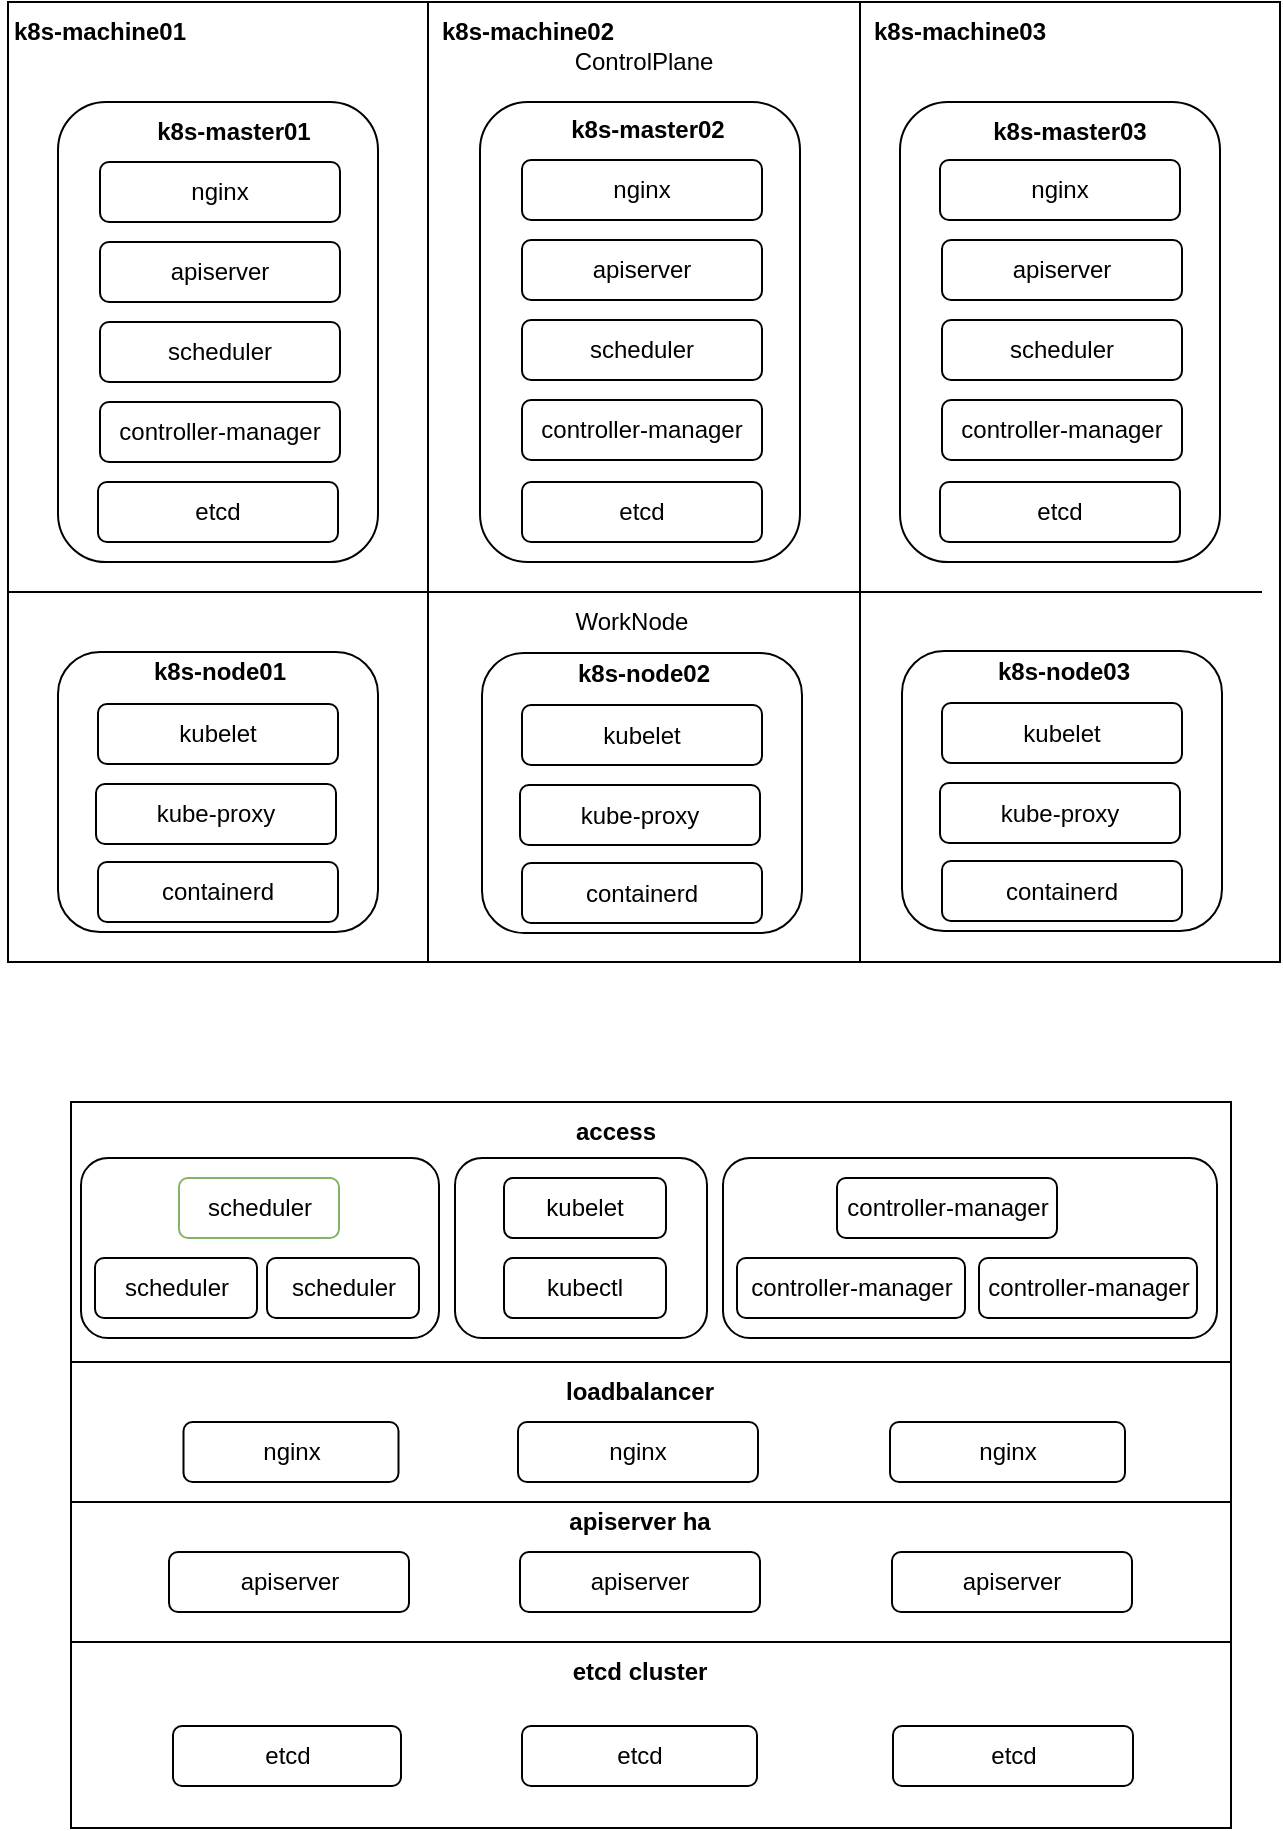<mxfile version="13.5.7" type="github">
  <diagram id="P1mq1N7akYFhdibZ3TWp" name="Page-1">
    <mxGraphModel dx="1422" dy="762" grid="1" gridSize="10" guides="1" tooltips="1" connect="1" arrows="1" fold="1" page="1" pageScale="1" pageWidth="827" pageHeight="1169" math="0" shadow="0">
      <root>
        <mxCell id="0" />
        <mxCell id="1" parent="0" />
        <mxCell id="DYGcpya1Go8vzDIOZUxl-169" value="" style="rounded=0;whiteSpace=wrap;html=1;glass=0;strokeColor=#000000;fillColor=none;" vertex="1" parent="1">
          <mxGeometry x="155.5" y="890" width="580" height="140" as="geometry" />
        </mxCell>
        <mxCell id="DYGcpya1Go8vzDIOZUxl-159" value="" style="rounded=0;whiteSpace=wrap;html=1;glass=0;strokeColor=#000000;fillColor=none;" vertex="1" parent="1">
          <mxGeometry x="155.5" y="1030" width="580" height="93" as="geometry" />
        </mxCell>
        <mxCell id="DYGcpya1Go8vzDIOZUxl-164" value="" style="rounded=0;whiteSpace=wrap;html=1;glass=0;strokeColor=#000000;fillColor=none;" vertex="1" parent="1">
          <mxGeometry x="155.5" y="760" width="580" height="130" as="geometry" />
        </mxCell>
        <mxCell id="DYGcpya1Go8vzDIOZUxl-155" value="" style="rounded=1;whiteSpace=wrap;html=1;glass=0;strokeColor=#000000;fillColor=none;" vertex="1" parent="1">
          <mxGeometry x="481.5" y="788" width="247" height="90" as="geometry" />
        </mxCell>
        <mxCell id="DYGcpya1Go8vzDIOZUxl-154" value="" style="rounded=1;whiteSpace=wrap;html=1;glass=0;strokeColor=#000000;fillColor=none;" vertex="1" parent="1">
          <mxGeometry x="160.5" y="788" width="179" height="90" as="geometry" />
        </mxCell>
        <mxCell id="DYGcpya1Go8vzDIOZUxl-49" value="" style="rounded=0;whiteSpace=wrap;html=1;glass=0;" vertex="1" parent="1">
          <mxGeometry x="334" y="210" width="216" height="480" as="geometry" />
        </mxCell>
        <mxCell id="DYGcpya1Go8vzDIOZUxl-48" value="" style="rounded=0;whiteSpace=wrap;html=1;glass=0;" vertex="1" parent="1">
          <mxGeometry x="124" y="210" width="210" height="480" as="geometry" />
        </mxCell>
        <mxCell id="DYGcpya1Go8vzDIOZUxl-50" value="" style="rounded=0;whiteSpace=wrap;html=1;glass=0;" vertex="1" parent="1">
          <mxGeometry x="550" y="210" width="210" height="480" as="geometry" />
        </mxCell>
        <mxCell id="DYGcpya1Go8vzDIOZUxl-117" value="" style="group" vertex="1" connectable="0" parent="1">
          <mxGeometry x="571" y="529.5" width="160" height="145" as="geometry" />
        </mxCell>
        <mxCell id="DYGcpya1Go8vzDIOZUxl-116" value="" style="group" vertex="1" connectable="0" parent="DYGcpya1Go8vzDIOZUxl-117">
          <mxGeometry width="160" height="145" as="geometry" />
        </mxCell>
        <mxCell id="DYGcpya1Go8vzDIOZUxl-69" value="" style="rounded=1;whiteSpace=wrap;html=1;glass=0;" vertex="1" parent="DYGcpya1Go8vzDIOZUxl-116">
          <mxGeometry y="5.0" width="160" height="140.0" as="geometry" />
        </mxCell>
        <mxCell id="DYGcpya1Go8vzDIOZUxl-70" value="kubelet" style="rounded=1;whiteSpace=wrap;html=1;" vertex="1" parent="DYGcpya1Go8vzDIOZUxl-116">
          <mxGeometry x="20" y="31.0" width="120" height="30.0" as="geometry" />
        </mxCell>
        <mxCell id="DYGcpya1Go8vzDIOZUxl-71" value="kube-proxy" style="rounded=1;whiteSpace=wrap;html=1;" vertex="1" parent="DYGcpya1Go8vzDIOZUxl-116">
          <mxGeometry x="19" y="71.0" width="120" height="30.0" as="geometry" />
        </mxCell>
        <mxCell id="DYGcpya1Go8vzDIOZUxl-72" value="&lt;b&gt;k8s-node03&lt;/b&gt;" style="text;html=1;strokeColor=none;fillColor=none;align=center;verticalAlign=middle;whiteSpace=wrap;rounded=0;" vertex="1" parent="DYGcpya1Go8vzDIOZUxl-116">
          <mxGeometry x="31" width="100" height="30.0" as="geometry" />
        </mxCell>
        <mxCell id="DYGcpya1Go8vzDIOZUxl-73" value="containerd" style="rounded=1;whiteSpace=wrap;html=1;" vertex="1" parent="DYGcpya1Go8vzDIOZUxl-116">
          <mxGeometry x="20" y="110.0" width="120" height="30.0" as="geometry" />
        </mxCell>
        <mxCell id="DYGcpya1Go8vzDIOZUxl-119" value="" style="group" vertex="1" connectable="0" parent="1">
          <mxGeometry x="361" y="530.5" width="160" height="145" as="geometry" />
        </mxCell>
        <mxCell id="DYGcpya1Go8vzDIOZUxl-64" value="" style="rounded=1;whiteSpace=wrap;html=1;glass=0;" vertex="1" parent="DYGcpya1Go8vzDIOZUxl-119">
          <mxGeometry y="5.0" width="160" height="140.0" as="geometry" />
        </mxCell>
        <mxCell id="DYGcpya1Go8vzDIOZUxl-65" value="kubelet" style="rounded=1;whiteSpace=wrap;html=1;" vertex="1" parent="DYGcpya1Go8vzDIOZUxl-119">
          <mxGeometry x="20" y="31.0" width="120" height="30.0" as="geometry" />
        </mxCell>
        <mxCell id="DYGcpya1Go8vzDIOZUxl-66" value="kube-proxy" style="rounded=1;whiteSpace=wrap;html=1;" vertex="1" parent="DYGcpya1Go8vzDIOZUxl-119">
          <mxGeometry x="19" y="71.0" width="120" height="30.0" as="geometry" />
        </mxCell>
        <mxCell id="DYGcpya1Go8vzDIOZUxl-67" value="&lt;b&gt;k8s-node02&lt;/b&gt;" style="text;html=1;strokeColor=none;fillColor=none;align=center;verticalAlign=middle;whiteSpace=wrap;rounded=0;" vertex="1" parent="DYGcpya1Go8vzDIOZUxl-119">
          <mxGeometry x="31" width="100" height="30.0" as="geometry" />
        </mxCell>
        <mxCell id="DYGcpya1Go8vzDIOZUxl-68" value="containerd" style="rounded=1;whiteSpace=wrap;html=1;" vertex="1" parent="DYGcpya1Go8vzDIOZUxl-119">
          <mxGeometry x="20" y="110.0" width="120" height="30.0" as="geometry" />
        </mxCell>
        <mxCell id="DYGcpya1Go8vzDIOZUxl-120" value="" style="group" vertex="1" connectable="0" parent="1">
          <mxGeometry x="149" y="530" width="160" height="145" as="geometry" />
        </mxCell>
        <mxCell id="DYGcpya1Go8vzDIOZUxl-28" value="" style="rounded=1;whiteSpace=wrap;html=1;glass=0;" vertex="1" parent="DYGcpya1Go8vzDIOZUxl-120">
          <mxGeometry y="5.0" width="160" height="140.0" as="geometry" />
        </mxCell>
        <mxCell id="DYGcpya1Go8vzDIOZUxl-6" value="kubelet" style="rounded=1;whiteSpace=wrap;html=1;" vertex="1" parent="DYGcpya1Go8vzDIOZUxl-120">
          <mxGeometry x="20" y="31.0" width="120" height="30.0" as="geometry" />
        </mxCell>
        <mxCell id="DYGcpya1Go8vzDIOZUxl-29" value="kube-proxy" style="rounded=1;whiteSpace=wrap;html=1;" vertex="1" parent="DYGcpya1Go8vzDIOZUxl-120">
          <mxGeometry x="19" y="71.0" width="120" height="30.0" as="geometry" />
        </mxCell>
        <mxCell id="DYGcpya1Go8vzDIOZUxl-31" value="&lt;b&gt;k8s-node01&lt;/b&gt;" style="text;html=1;strokeColor=none;fillColor=none;align=center;verticalAlign=middle;whiteSpace=wrap;rounded=0;" vertex="1" parent="DYGcpya1Go8vzDIOZUxl-120">
          <mxGeometry x="31" width="100" height="30.0" as="geometry" />
        </mxCell>
        <mxCell id="DYGcpya1Go8vzDIOZUxl-61" value="containerd" style="rounded=1;whiteSpace=wrap;html=1;" vertex="1" parent="DYGcpya1Go8vzDIOZUxl-120">
          <mxGeometry x="20" y="110.0" width="120" height="30.0" as="geometry" />
        </mxCell>
        <mxCell id="DYGcpya1Go8vzDIOZUxl-130" value="WorkNode" style="text;html=1;strokeColor=none;fillColor=none;align=center;verticalAlign=middle;whiteSpace=wrap;rounded=0;glass=0;" vertex="1" parent="1">
          <mxGeometry x="385.5" y="500" width="100" height="40.0" as="geometry" />
        </mxCell>
        <mxCell id="DYGcpya1Go8vzDIOZUxl-131" value="" style="group;" vertex="1" connectable="0" parent="1">
          <mxGeometry x="120" y="210" width="631" height="295.0" as="geometry" />
        </mxCell>
        <mxCell id="DYGcpya1Go8vzDIOZUxl-51" value="&lt;b&gt;k8s-machine01&lt;/b&gt;" style="text;html=1;align=center;verticalAlign=middle;whiteSpace=wrap;rounded=0;" vertex="1" parent="DYGcpya1Go8vzDIOZUxl-131">
          <mxGeometry width="100" height="30.0" as="geometry" />
        </mxCell>
        <mxCell id="DYGcpya1Go8vzDIOZUxl-52" value="&lt;b&gt;k8s-machine02&lt;/b&gt;" style="text;html=1;align=center;verticalAlign=middle;whiteSpace=wrap;rounded=0;" vertex="1" parent="DYGcpya1Go8vzDIOZUxl-131">
          <mxGeometry x="214" width="100" height="30.0" as="geometry" />
        </mxCell>
        <mxCell id="DYGcpya1Go8vzDIOZUxl-53" value="&lt;b&gt;k8s-machine03&lt;/b&gt;" style="text;html=1;align=center;verticalAlign=middle;whiteSpace=wrap;rounded=0;" vertex="1" parent="DYGcpya1Go8vzDIOZUxl-131">
          <mxGeometry x="430" width="100" height="30.0" as="geometry" />
        </mxCell>
        <mxCell id="DYGcpya1Go8vzDIOZUxl-118" value="" style="group;" vertex="1" connectable="0" parent="DYGcpya1Go8vzDIOZUxl-131">
          <mxGeometry x="450" y="50" width="160" height="230.0" as="geometry" />
        </mxCell>
        <mxCell id="DYGcpya1Go8vzDIOZUxl-20" value="" style="rounded=1;whiteSpace=wrap;html=1;" vertex="1" parent="DYGcpya1Go8vzDIOZUxl-118">
          <mxGeometry width="160" height="230.0" as="geometry" />
        </mxCell>
        <mxCell id="DYGcpya1Go8vzDIOZUxl-24" value="&lt;b&gt;k8s-master03&lt;/b&gt;" style="text;html=1;align=center;verticalAlign=middle;whiteSpace=wrap;rounded=0;" vertex="1" parent="DYGcpya1Go8vzDIOZUxl-118">
          <mxGeometry x="35" width="100" height="29.0" as="geometry" />
        </mxCell>
        <mxCell id="DYGcpya1Go8vzDIOZUxl-21" value="scheduler" style="rounded=1;whiteSpace=wrap;html=1;" vertex="1" parent="DYGcpya1Go8vzDIOZUxl-118">
          <mxGeometry x="21" y="109.0" width="120" height="30.0" as="geometry" />
        </mxCell>
        <mxCell id="DYGcpya1Go8vzDIOZUxl-22" value="controller-manager" style="rounded=1;whiteSpace=wrap;html=1;" vertex="1" parent="DYGcpya1Go8vzDIOZUxl-118">
          <mxGeometry x="21" y="149" width="120" height="30.0" as="geometry" />
        </mxCell>
        <mxCell id="DYGcpya1Go8vzDIOZUxl-23" value="apiserver" style="rounded=1;whiteSpace=wrap;html=1;" vertex="1" parent="DYGcpya1Go8vzDIOZUxl-118">
          <mxGeometry x="21" y="69.0" width="120" height="30.0" as="geometry" />
        </mxCell>
        <mxCell id="DYGcpya1Go8vzDIOZUxl-27" value="nginx" style="rounded=1;whiteSpace=wrap;html=1;" vertex="1" parent="DYGcpya1Go8vzDIOZUxl-118">
          <mxGeometry x="20" y="29.0" width="120" height="30.0" as="geometry" />
        </mxCell>
        <mxCell id="DYGcpya1Go8vzDIOZUxl-56" value="etcd" style="rounded=1;whiteSpace=wrap;html=1;" vertex="1" parent="DYGcpya1Go8vzDIOZUxl-118">
          <mxGeometry x="20" y="190.0" width="120" height="30.0" as="geometry" />
        </mxCell>
        <mxCell id="DYGcpya1Go8vzDIOZUxl-121" value="" style="group;" vertex="1" connectable="0" parent="DYGcpya1Go8vzDIOZUxl-131">
          <mxGeometry x="29" y="50" width="160" height="230.0" as="geometry" />
        </mxCell>
        <mxCell id="DYGcpya1Go8vzDIOZUxl-10" value="" style="rounded=1;whiteSpace=wrap;html=1;glass=0;" vertex="1" parent="DYGcpya1Go8vzDIOZUxl-121">
          <mxGeometry width="160" height="230.0" as="geometry" />
        </mxCell>
        <mxCell id="DYGcpya1Go8vzDIOZUxl-1" value="scheduler" style="rounded=1;whiteSpace=wrap;html=1;" vertex="1" parent="DYGcpya1Go8vzDIOZUxl-121">
          <mxGeometry x="21" y="110.0" width="120" height="30.0" as="geometry" />
        </mxCell>
        <mxCell id="DYGcpya1Go8vzDIOZUxl-2" value="controller-manager" style="rounded=1;whiteSpace=wrap;html=1;" vertex="1" parent="DYGcpya1Go8vzDIOZUxl-121">
          <mxGeometry x="21" y="150.0" width="120" height="30.0" as="geometry" />
        </mxCell>
        <mxCell id="DYGcpya1Go8vzDIOZUxl-3" value="apiserver" style="rounded=1;whiteSpace=wrap;html=1;" vertex="1" parent="DYGcpya1Go8vzDIOZUxl-121">
          <mxGeometry x="21" y="70.0" width="120" height="30.0" as="geometry" />
        </mxCell>
        <mxCell id="DYGcpya1Go8vzDIOZUxl-12" value="&lt;b&gt;k8s-master01&lt;/b&gt;" style="text;html=1;align=center;verticalAlign=middle;whiteSpace=wrap;rounded=0;" vertex="1" parent="DYGcpya1Go8vzDIOZUxl-121">
          <mxGeometry x="38" width="100" height="30.0" as="geometry" />
        </mxCell>
        <mxCell id="DYGcpya1Go8vzDIOZUxl-25" value="nginx" style="rounded=1;whiteSpace=wrap;html=1;" vertex="1" parent="DYGcpya1Go8vzDIOZUxl-121">
          <mxGeometry x="21" y="30.0" width="120" height="30.0" as="geometry" />
        </mxCell>
        <mxCell id="DYGcpya1Go8vzDIOZUxl-54" value="etcd" style="rounded=1;whiteSpace=wrap;html=1;" vertex="1" parent="DYGcpya1Go8vzDIOZUxl-121">
          <mxGeometry x="20" y="190.0" width="120" height="30.0" as="geometry" />
        </mxCell>
        <mxCell id="DYGcpya1Go8vzDIOZUxl-122" value="" style="group;" vertex="1" connectable="0" parent="DYGcpya1Go8vzDIOZUxl-131">
          <mxGeometry x="240" y="49" width="160" height="231.0" as="geometry" />
        </mxCell>
        <mxCell id="DYGcpya1Go8vzDIOZUxl-15" value="" style="rounded=1;whiteSpace=wrap;html=1;" vertex="1" parent="DYGcpya1Go8vzDIOZUxl-122">
          <mxGeometry y="1.0" width="160" height="230.0" as="geometry" />
        </mxCell>
        <mxCell id="DYGcpya1Go8vzDIOZUxl-16" value="scheduler" style="rounded=1;whiteSpace=wrap;html=1;" vertex="1" parent="DYGcpya1Go8vzDIOZUxl-122">
          <mxGeometry x="21" y="110.0" width="120" height="30.0" as="geometry" />
        </mxCell>
        <mxCell id="DYGcpya1Go8vzDIOZUxl-17" value="controller-manager" style="rounded=1;whiteSpace=wrap;html=1;" vertex="1" parent="DYGcpya1Go8vzDIOZUxl-122">
          <mxGeometry x="21" y="150.0" width="120" height="30.0" as="geometry" />
        </mxCell>
        <mxCell id="DYGcpya1Go8vzDIOZUxl-18" value="apiserver" style="rounded=1;whiteSpace=wrap;html=1;" vertex="1" parent="DYGcpya1Go8vzDIOZUxl-122">
          <mxGeometry x="21" y="70.0" width="120" height="30.0" as="geometry" />
        </mxCell>
        <mxCell id="DYGcpya1Go8vzDIOZUxl-19" value="&lt;b&gt;k8s-master02&lt;/b&gt;" style="text;html=1;align=center;verticalAlign=middle;whiteSpace=wrap;rounded=0;" vertex="1" parent="DYGcpya1Go8vzDIOZUxl-122">
          <mxGeometry x="34" width="100" height="30.0" as="geometry" />
        </mxCell>
        <mxCell id="DYGcpya1Go8vzDIOZUxl-26" value="nginx" style="rounded=1;whiteSpace=wrap;html=1;" vertex="1" parent="DYGcpya1Go8vzDIOZUxl-122">
          <mxGeometry x="21" y="30.0" width="120" height="30.0" as="geometry" />
        </mxCell>
        <mxCell id="DYGcpya1Go8vzDIOZUxl-55" value="etcd" style="rounded=1;whiteSpace=wrap;html=1;" vertex="1" parent="DYGcpya1Go8vzDIOZUxl-122">
          <mxGeometry x="21" y="191.0" width="120" height="30.0" as="geometry" />
        </mxCell>
        <mxCell id="DYGcpya1Go8vzDIOZUxl-128" style="rounded=0;orthogonalLoop=1;jettySize=auto;html=1;exitX=0;exitY=0.5;exitDx=0;exitDy=0;entryX=1;entryY=0.5;entryDx=0;entryDy=0;endArrow=none;endFill=0;" edge="1" parent="DYGcpya1Go8vzDIOZUxl-131">
          <mxGeometry relative="1" as="geometry">
            <mxPoint x="4" y="295.0" as="sourcePoint" />
            <mxPoint x="631" y="295.0" as="targetPoint" />
          </mxGeometry>
        </mxCell>
        <mxCell id="DYGcpya1Go8vzDIOZUxl-129" value="ControlPlane" style="text;html=1;align=center;verticalAlign=middle;whiteSpace=wrap;rounded=0;glass=0;" vertex="1" parent="DYGcpya1Go8vzDIOZUxl-131">
          <mxGeometry x="272" y="10" width="100" height="40.0" as="geometry" />
        </mxCell>
        <mxCell id="DYGcpya1Go8vzDIOZUxl-139" value="controller-manager" style="rounded=1;whiteSpace=wrap;html=1;fillColor=none;" vertex="1" parent="1">
          <mxGeometry x="538.5" y="798" width="110" height="30" as="geometry" />
        </mxCell>
        <mxCell id="DYGcpya1Go8vzDIOZUxl-140" value="apiserver" style="rounded=1;whiteSpace=wrap;html=1;" vertex="1" parent="1">
          <mxGeometry x="204.5" y="985" width="120" height="30" as="geometry" />
        </mxCell>
        <mxCell id="DYGcpya1Go8vzDIOZUxl-141" value="apiserver" style="rounded=1;whiteSpace=wrap;html=1;fillColor=none;" vertex="1" parent="1">
          <mxGeometry x="380" y="985" width="120" height="30" as="geometry" />
        </mxCell>
        <mxCell id="DYGcpya1Go8vzDIOZUxl-142" value="apiserver" style="rounded=1;whiteSpace=wrap;html=1;" vertex="1" parent="1">
          <mxGeometry x="566" y="985" width="120" height="30" as="geometry" />
        </mxCell>
        <mxCell id="DYGcpya1Go8vzDIOZUxl-143" value="nginx" style="rounded=1;whiteSpace=wrap;html=1;" vertex="1" parent="1">
          <mxGeometry x="211.75" y="920" width="107.5" height="30" as="geometry" />
        </mxCell>
        <mxCell id="DYGcpya1Go8vzDIOZUxl-144" value="nginx" style="rounded=1;whiteSpace=wrap;html=1;fillColor=none;" vertex="1" parent="1">
          <mxGeometry x="379" y="920" width="120" height="30" as="geometry" />
        </mxCell>
        <mxCell id="DYGcpya1Go8vzDIOZUxl-145" value="nginx" style="rounded=1;whiteSpace=wrap;html=1;" vertex="1" parent="1">
          <mxGeometry x="565" y="920" width="117.5" height="30" as="geometry" />
        </mxCell>
        <mxCell id="DYGcpya1Go8vzDIOZUxl-149" value="scheduler" style="rounded=1;whiteSpace=wrap;html=1;" vertex="1" parent="1">
          <mxGeometry x="167.5" y="838" width="81" height="30" as="geometry" />
        </mxCell>
        <mxCell id="DYGcpya1Go8vzDIOZUxl-150" value="scheduler" style="rounded=1;whiteSpace=wrap;html=1;" vertex="1" parent="1">
          <mxGeometry x="253.5" y="838" width="76" height="30" as="geometry" />
        </mxCell>
        <mxCell id="DYGcpya1Go8vzDIOZUxl-151" value="scheduler" style="rounded=1;whiteSpace=wrap;html=1;strokeColor=#82b366;fillColor=none;" vertex="1" parent="1">
          <mxGeometry x="209.5" y="798" width="80" height="30" as="geometry" />
        </mxCell>
        <mxCell id="DYGcpya1Go8vzDIOZUxl-152" value="controller-manager" style="rounded=1;whiteSpace=wrap;html=1;" vertex="1" parent="1">
          <mxGeometry x="488.5" y="838" width="114" height="30" as="geometry" />
        </mxCell>
        <mxCell id="DYGcpya1Go8vzDIOZUxl-153" value="controller-manager" style="rounded=1;whiteSpace=wrap;html=1;" vertex="1" parent="1">
          <mxGeometry x="609.5" y="838" width="109" height="30" as="geometry" />
        </mxCell>
        <mxCell id="DYGcpya1Go8vzDIOZUxl-156" value="etcd" style="rounded=1;whiteSpace=wrap;html=1;" vertex="1" parent="1">
          <mxGeometry x="206.5" y="1072" width="114" height="30" as="geometry" />
        </mxCell>
        <mxCell id="DYGcpya1Go8vzDIOZUxl-157" value="etcd" style="rounded=1;whiteSpace=wrap;html=1;fillColor=none;" vertex="1" parent="1">
          <mxGeometry x="381" y="1072" width="117.5" height="30" as="geometry" />
        </mxCell>
        <mxCell id="DYGcpya1Go8vzDIOZUxl-158" value="etcd" style="rounded=1;whiteSpace=wrap;html=1;" vertex="1" parent="1">
          <mxGeometry x="566.5" y="1072" width="120" height="30" as="geometry" />
        </mxCell>
        <mxCell id="DYGcpya1Go8vzDIOZUxl-160" value="&lt;b&gt;etcd cluster&lt;/b&gt;" style="text;html=1;strokeColor=none;fillColor=none;align=center;verticalAlign=middle;whiteSpace=wrap;rounded=0;" vertex="1" parent="1">
          <mxGeometry x="390" y="1030" width="100" height="30" as="geometry" />
        </mxCell>
        <mxCell id="DYGcpya1Go8vzDIOZUxl-165" value="" style="rounded=1;whiteSpace=wrap;html=1;glass=0;strokeColor=#000000;fillColor=none;" vertex="1" parent="1">
          <mxGeometry x="347.5" y="788" width="126" height="90" as="geometry" />
        </mxCell>
        <mxCell id="DYGcpya1Go8vzDIOZUxl-166" value="kubelet" style="rounded=1;whiteSpace=wrap;html=1;" vertex="1" parent="1">
          <mxGeometry x="372" y="798" width="81" height="30" as="geometry" />
        </mxCell>
        <mxCell id="DYGcpya1Go8vzDIOZUxl-167" value="kubectl" style="rounded=1;whiteSpace=wrap;html=1;" vertex="1" parent="1">
          <mxGeometry x="372" y="838" width="81" height="30" as="geometry" />
        </mxCell>
        <mxCell id="DYGcpya1Go8vzDIOZUxl-170" value="&lt;b&gt;apiserver ha&lt;/b&gt;" style="text;html=1;strokeColor=none;fillColor=none;align=center;verticalAlign=middle;whiteSpace=wrap;rounded=0;" vertex="1" parent="1">
          <mxGeometry x="390" y="955" width="100" height="30" as="geometry" />
        </mxCell>
        <mxCell id="DYGcpya1Go8vzDIOZUxl-171" value="&lt;b&gt;access&lt;/b&gt;" style="text;html=1;strokeColor=none;fillColor=none;align=center;verticalAlign=middle;whiteSpace=wrap;rounded=0;" vertex="1" parent="1">
          <mxGeometry x="378" y="760" width="100" height="30" as="geometry" />
        </mxCell>
        <mxCell id="DYGcpya1Go8vzDIOZUxl-172" style="rounded=0;orthogonalLoop=1;jettySize=auto;html=1;exitX=0;exitY=0.5;exitDx=0;exitDy=0;entryX=1;entryY=0.5;entryDx=0;entryDy=0;endArrow=none;endFill=0;" edge="1" parent="1" source="DYGcpya1Go8vzDIOZUxl-169" target="DYGcpya1Go8vzDIOZUxl-169">
          <mxGeometry relative="1" as="geometry" />
        </mxCell>
        <mxCell id="DYGcpya1Go8vzDIOZUxl-173" value="&lt;b&gt;loadbalancer&lt;/b&gt;" style="text;html=1;strokeColor=none;fillColor=none;align=center;verticalAlign=middle;whiteSpace=wrap;rounded=0;" vertex="1" parent="1">
          <mxGeometry x="389.5" y="890" width="100" height="30" as="geometry" />
        </mxCell>
      </root>
    </mxGraphModel>
  </diagram>
</mxfile>
